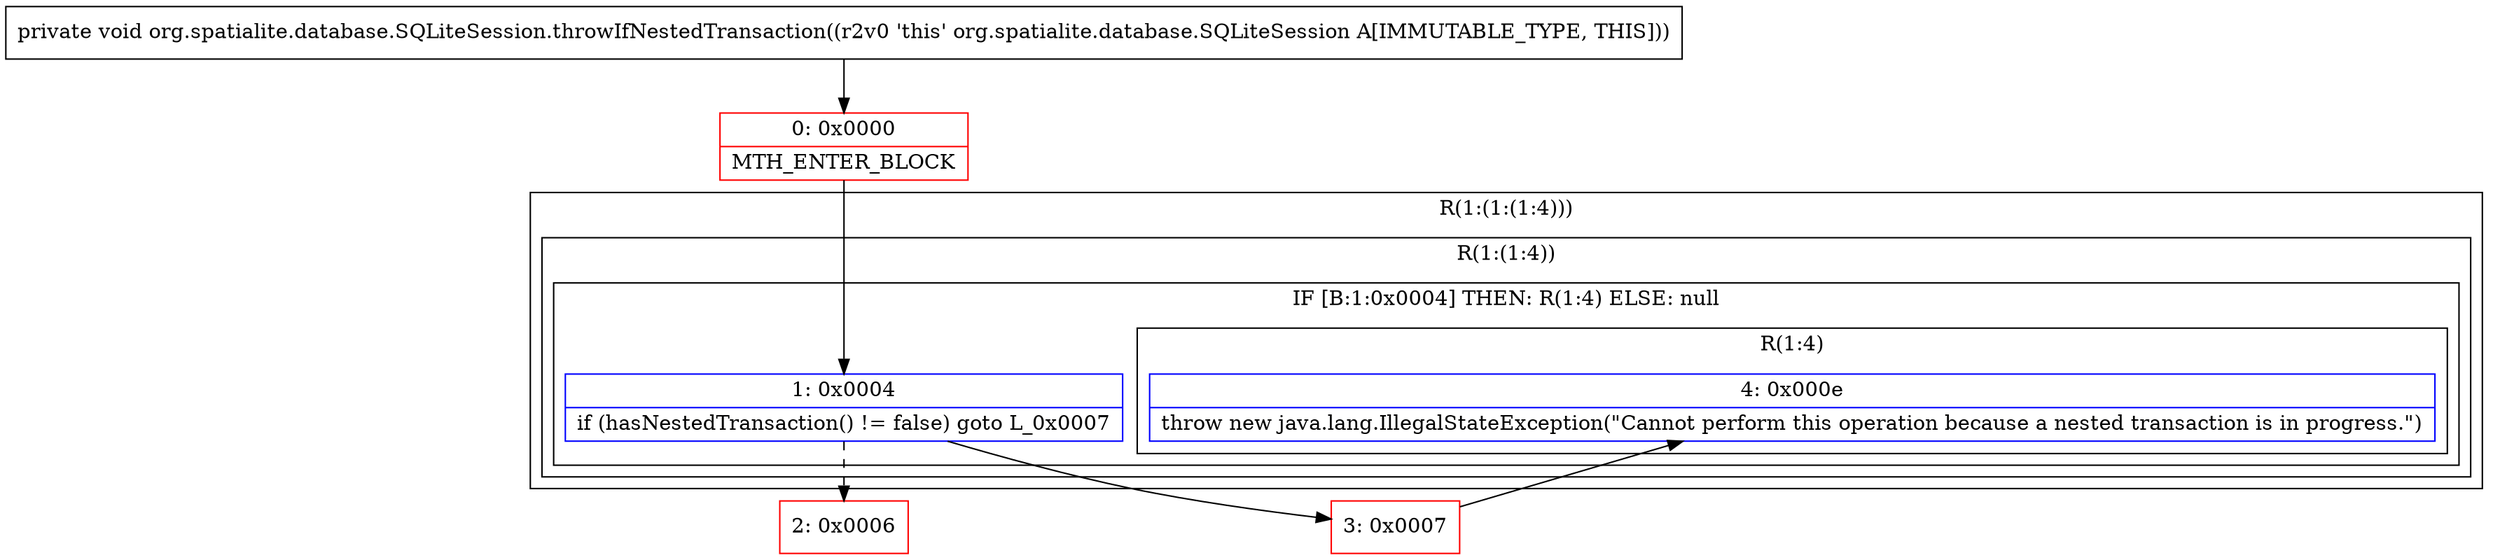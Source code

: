digraph "CFG fororg.spatialite.database.SQLiteSession.throwIfNestedTransaction()V" {
subgraph cluster_Region_1768172033 {
label = "R(1:(1:(1:4)))";
node [shape=record,color=blue];
subgraph cluster_Region_494456963 {
label = "R(1:(1:4))";
node [shape=record,color=blue];
subgraph cluster_IfRegion_386034082 {
label = "IF [B:1:0x0004] THEN: R(1:4) ELSE: null";
node [shape=record,color=blue];
Node_1 [shape=record,label="{1\:\ 0x0004|if (hasNestedTransaction() != false) goto L_0x0007\l}"];
subgraph cluster_Region_854412804 {
label = "R(1:4)";
node [shape=record,color=blue];
Node_4 [shape=record,label="{4\:\ 0x000e|throw new java.lang.IllegalStateException(\"Cannot perform this operation because a nested transaction is in progress.\")\l}"];
}
}
}
}
Node_0 [shape=record,color=red,label="{0\:\ 0x0000|MTH_ENTER_BLOCK\l}"];
Node_2 [shape=record,color=red,label="{2\:\ 0x0006}"];
Node_3 [shape=record,color=red,label="{3\:\ 0x0007}"];
MethodNode[shape=record,label="{private void org.spatialite.database.SQLiteSession.throwIfNestedTransaction((r2v0 'this' org.spatialite.database.SQLiteSession A[IMMUTABLE_TYPE, THIS])) }"];
MethodNode -> Node_0;
Node_1 -> Node_2[style=dashed];
Node_1 -> Node_3;
Node_0 -> Node_1;
Node_3 -> Node_4;
}

